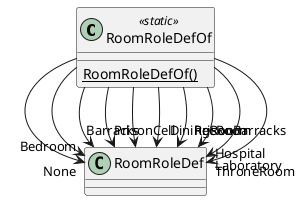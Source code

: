 @startuml
class RoomRoleDefOf <<static>> {
    {static} RoomRoleDefOf()
}
RoomRoleDefOf --> "None" RoomRoleDef
RoomRoleDefOf --> "Bedroom" RoomRoleDef
RoomRoleDefOf --> "Barracks" RoomRoleDef
RoomRoleDefOf --> "PrisonCell" RoomRoleDef
RoomRoleDefOf --> "PrisonBarracks" RoomRoleDef
RoomRoleDefOf --> "DiningRoom" RoomRoleDef
RoomRoleDefOf --> "RecRoom" RoomRoleDef
RoomRoleDefOf --> "Hospital" RoomRoleDef
RoomRoleDefOf --> "Laboratory" RoomRoleDef
RoomRoleDefOf --> "ThroneRoom" RoomRoleDef
@enduml
